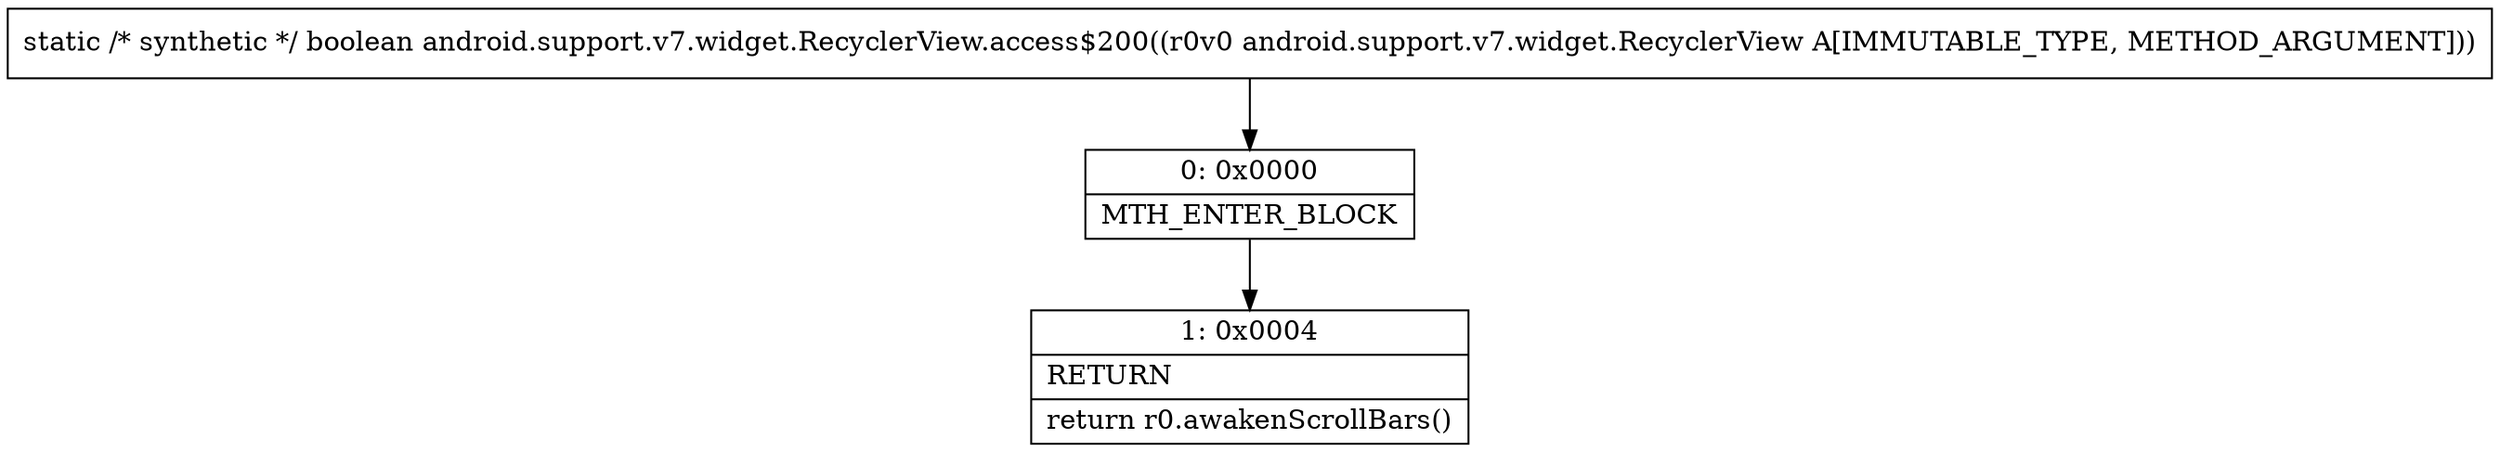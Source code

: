 digraph "CFG forandroid.support.v7.widget.RecyclerView.access$200(Landroid\/support\/v7\/widget\/RecyclerView;)Z" {
Node_0 [shape=record,label="{0\:\ 0x0000|MTH_ENTER_BLOCK\l}"];
Node_1 [shape=record,label="{1\:\ 0x0004|RETURN\l|return r0.awakenScrollBars()\l}"];
MethodNode[shape=record,label="{static \/* synthetic *\/ boolean android.support.v7.widget.RecyclerView.access$200((r0v0 android.support.v7.widget.RecyclerView A[IMMUTABLE_TYPE, METHOD_ARGUMENT])) }"];
MethodNode -> Node_0;
Node_0 -> Node_1;
}

